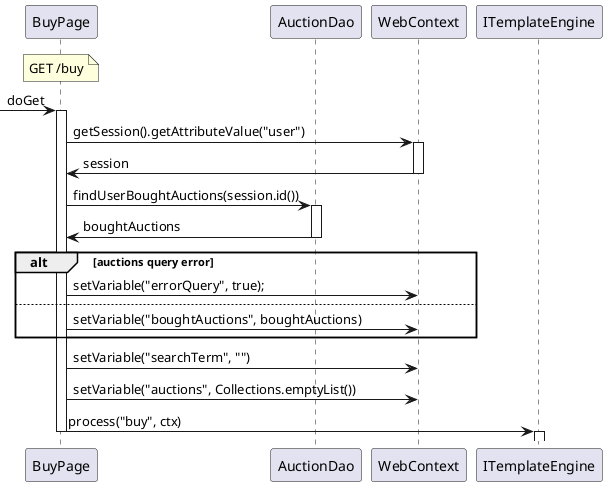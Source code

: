 @startuml
participant BuyPage as servlet
participant AuctionDao
participant WebContext as ctx
participant ITemplateEngine as templateEngine

note over servlet
    GET /buy
end note

-> servlet ++ : doGet

servlet -> ctx ++ : getSession().getAttributeValue("user")
ctx -> servlet -- : session

servlet -> AuctionDao ++ : findUserBoughtAuctions(session.id())
servlet <- AuctionDao -- : boughtAuctions

alt auctions query error
    servlet -> ctx : setVariable("errorQuery", true);
else
    servlet -> ctx : setVariable("boughtAuctions", boughtAuctions)
end

servlet -> ctx : setVariable("searchTerm", "")
servlet -> ctx : setVariable("auctions", Collections.emptyList())

servlet -> templateEngine --++ : process("buy", ctx)

@enduml